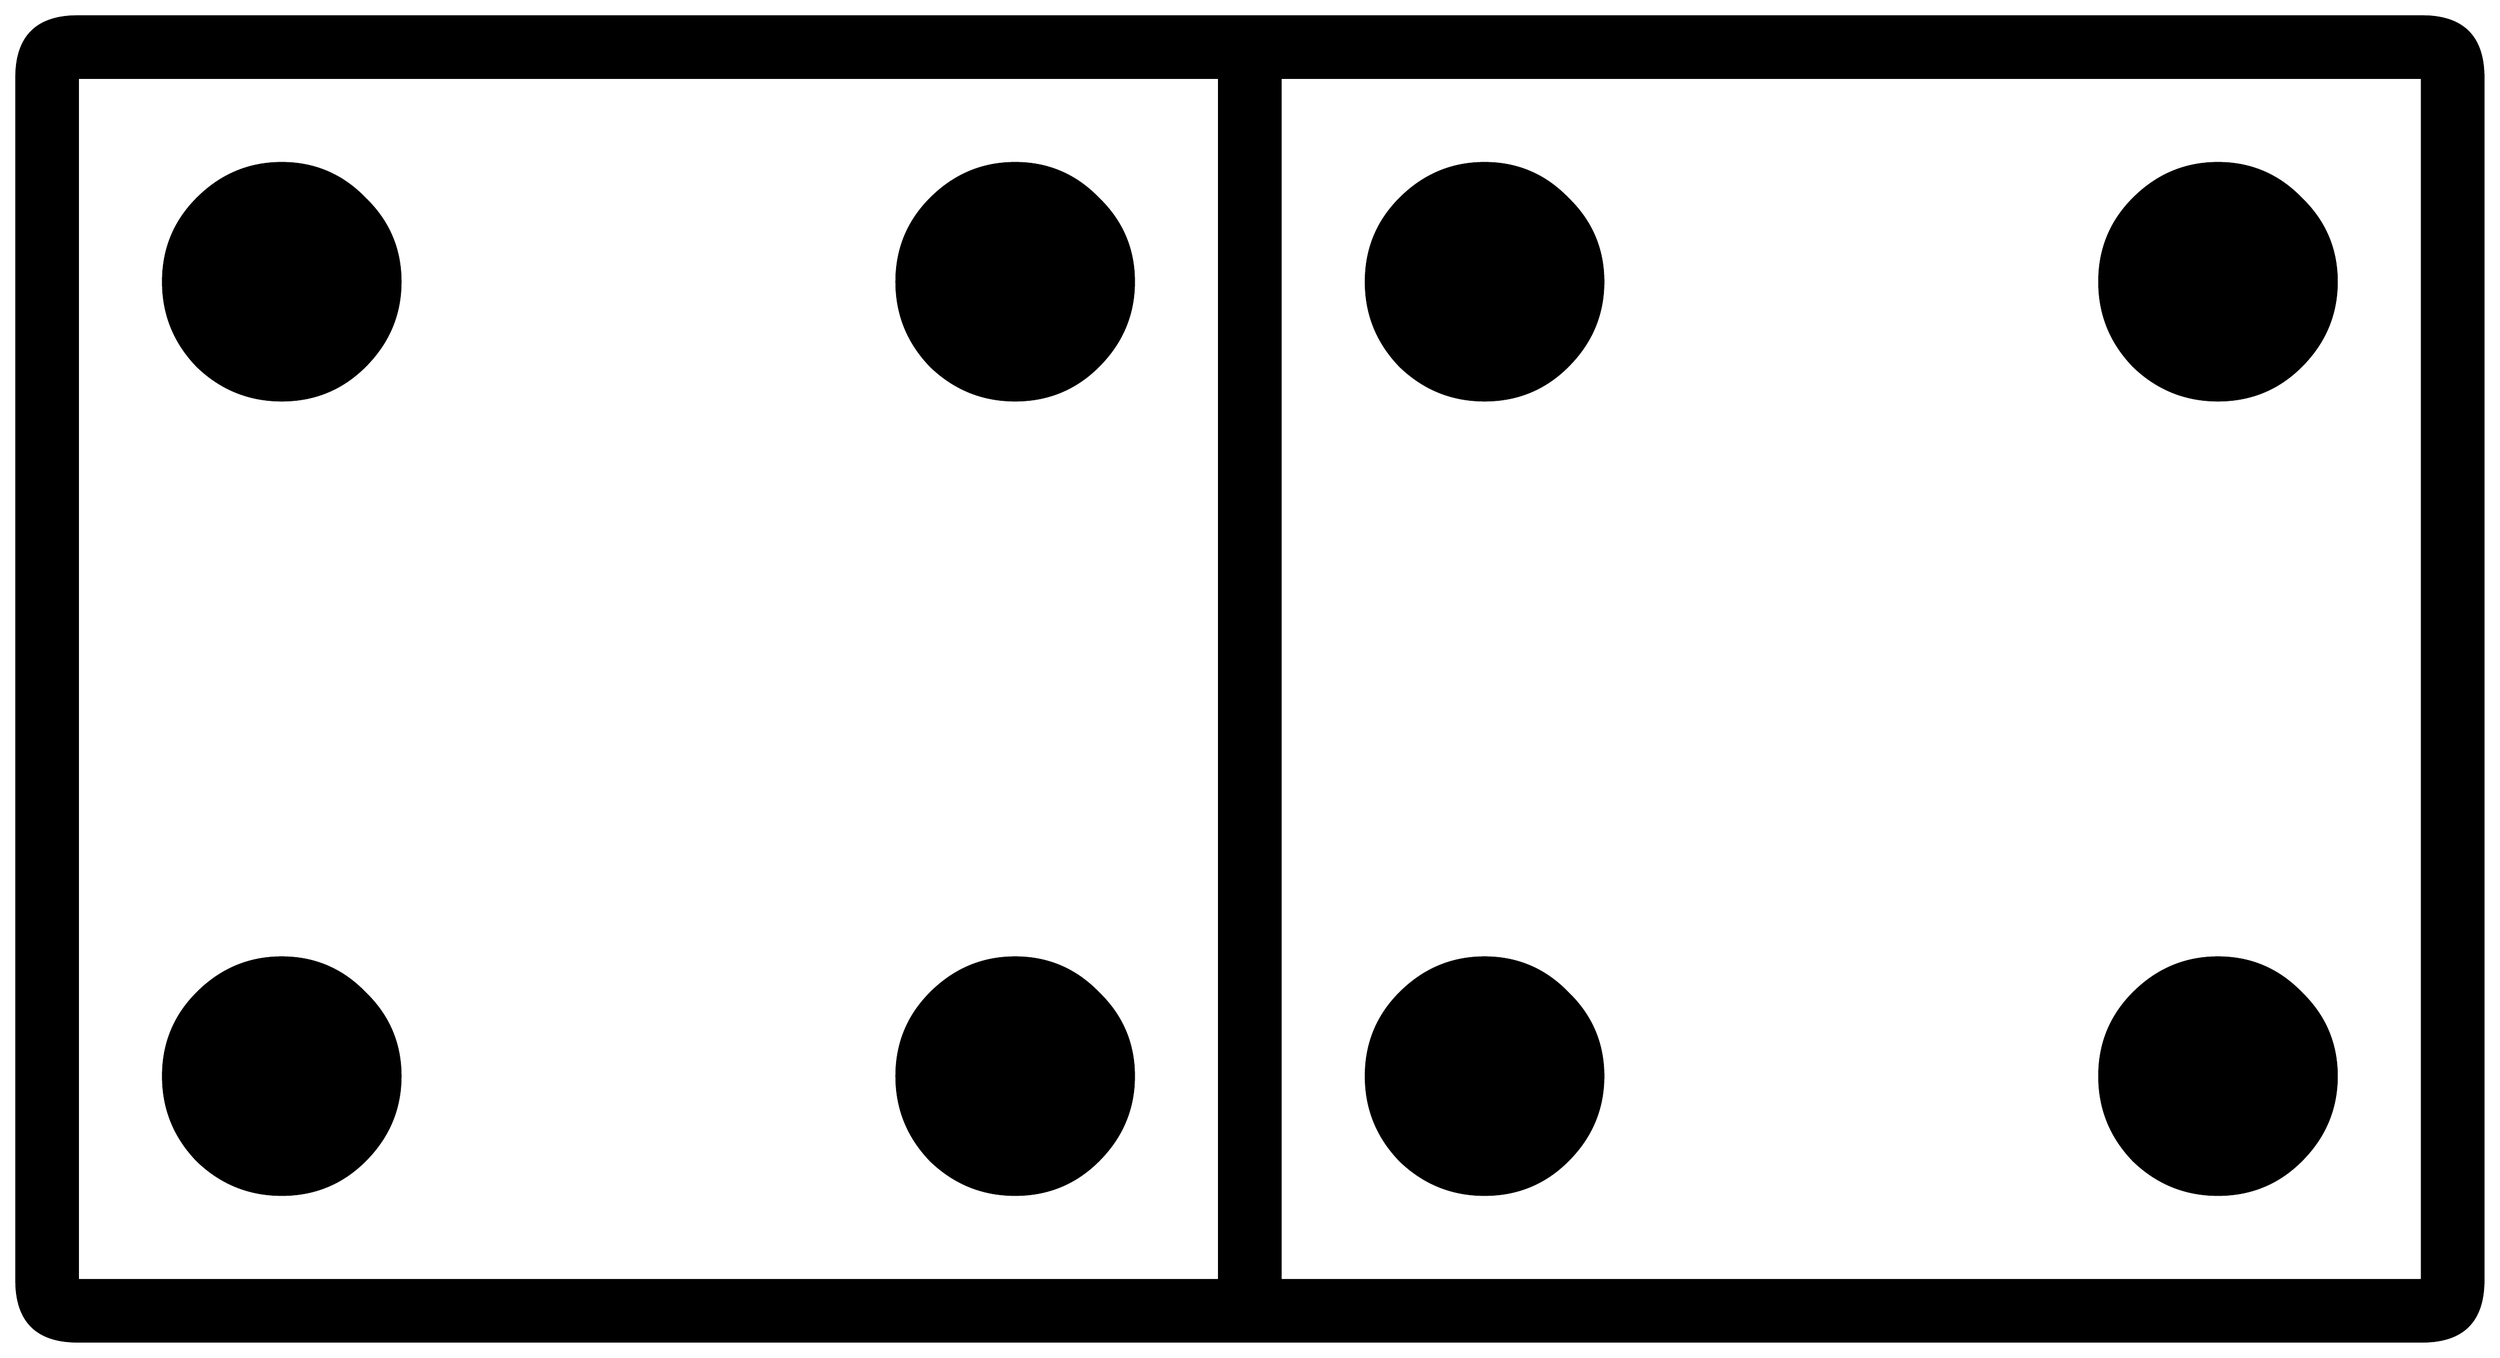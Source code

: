 


\begin{tikzpicture}[y=0.80pt, x=0.80pt, yscale=-1.0, xscale=1.0, inner sep=0pt, outer sep=0pt]
\begin{scope}[shift={(100.0,1706.0)},nonzero rule]
  \path[draw=.,fill=.,line width=1.600pt] (2033.0,-90.0) .. controls
    (2033.0,-56.667) and (2016.333,-40.0) .. (1983.0,-40.0) --
    (65.0,-40.0) .. controls (31.667,-40.0) and (15.0,-56.667) ..
    (15.0,-90.0) -- (15.0,-1074.0) .. controls (15.0,-1107.333)
    and (31.667,-1124.0) .. (65.0,-1124.0) -- (1983.0,-1124.0) ..
    controls (2016.333,-1124.0) and (2033.0,-1107.333) ..
    (2033.0,-1074.0) -- (2033.0,-90.0) -- cycle(1983.0,-90.0) --
    (1983.0,-1074.0) -- (1049.0,-1074.0) -- (1049.0,-90.0) --
    (1983.0,-90.0) -- cycle(999.0,-90.0) -- (999.0,-1074.0) --
    (65.0,-1074.0) -- (65.0,-90.0) -- (999.0,-90.0) --
    cycle(1913.0,-907.0) .. controls (1913.0,-880.333) and
    (1903.333,-857.333) .. (1884.0,-838.0) .. controls
    (1865.333,-819.333) and (1842.667,-810.0) .. (1816.0,-810.0) ..
    controls (1789.333,-810.0) and (1766.333,-819.333) ..
    (1747.0,-838.0) .. controls (1728.333,-857.333) and
    (1719.0,-880.333) .. (1719.0,-907.0) .. controls
    (1719.0,-933.667) and (1728.333,-956.333) .. (1747.0,-975.0) ..
    controls (1766.333,-994.333) and (1789.333,-1004.0) ..
    (1816.0,-1004.0) .. controls (1842.667,-1004.0) and
    (1865.333,-994.333) .. (1884.0,-975.0) .. controls
    (1903.333,-956.333) and (1913.0,-933.667) .. (1913.0,-907.0) --
    cycle(1313.0,-907.0) .. controls (1313.0,-880.333) and
    (1303.333,-857.333) .. (1284.0,-838.0) .. controls
    (1265.333,-819.333) and (1242.667,-810.0) .. (1216.0,-810.0) ..
    controls (1189.333,-810.0) and (1166.333,-819.333) ..
    (1147.0,-838.0) .. controls (1128.333,-857.333) and
    (1119.0,-880.333) .. (1119.0,-907.0) .. controls
    (1119.0,-933.667) and (1128.333,-956.333) .. (1147.0,-975.0) ..
    controls (1166.333,-994.333) and (1189.333,-1004.0) ..
    (1216.0,-1004.0) .. controls (1242.667,-1004.0) and
    (1265.333,-994.333) .. (1284.0,-975.0) .. controls
    (1303.333,-956.333) and (1313.0,-933.667) .. (1313.0,-907.0) --
    cycle(1913.0,-257.0) .. controls (1913.0,-230.333) and
    (1903.333,-207.333) .. (1884.0,-188.0) .. controls
    (1865.333,-169.333) and (1842.667,-160.0) .. (1816.0,-160.0) ..
    controls (1789.333,-160.0) and (1766.333,-169.333) ..
    (1747.0,-188.0) .. controls (1728.333,-207.333) and
    (1719.0,-230.333) .. (1719.0,-257.0) .. controls
    (1719.0,-283.667) and (1728.333,-306.333) .. (1747.0,-325.0) ..
    controls (1766.333,-344.333) and (1789.333,-354.0) ..
    (1816.0,-354.0) .. controls (1842.667,-354.0) and
    (1865.333,-344.333) .. (1884.0,-325.0) .. controls
    (1903.333,-306.333) and (1913.0,-283.667) .. (1913.0,-257.0) --
    cycle(929.0,-907.0) .. controls (929.0,-880.333) and
    (919.333,-857.333) .. (900.0,-838.0) .. controls (881.333,-819.333)
    and (858.667,-810.0) .. (832.0,-810.0) .. controls
    (805.333,-810.0) and (782.333,-819.333) .. (763.0,-838.0) ..
    controls (744.333,-857.333) and (735.0,-880.333) .. (735.0,-907.0)
    .. controls (735.0,-933.667) and (744.333,-956.333) ..
    (763.0,-975.0) .. controls (782.333,-994.333) and
    (805.333,-1004.0) .. (832.0,-1004.0) .. controls
    (858.667,-1004.0) and (881.333,-994.333) .. (900.0,-975.0) ..
    controls (919.333,-956.333) and (929.0,-933.667) .. (929.0,-907.0)
    -- cycle(1313.0,-257.0) .. controls (1313.0,-230.333) and
    (1303.333,-207.333) .. (1284.0,-188.0) .. controls
    (1265.333,-169.333) and (1242.667,-160.0) .. (1216.0,-160.0) ..
    controls (1189.333,-160.0) and (1166.333,-169.333) ..
    (1147.0,-188.0) .. controls (1128.333,-207.333) and
    (1119.0,-230.333) .. (1119.0,-257.0) .. controls
    (1119.0,-283.667) and (1128.333,-306.333) .. (1147.0,-325.0) ..
    controls (1166.333,-344.333) and (1189.333,-354.0) ..
    (1216.0,-354.0) .. controls (1242.667,-354.0) and
    (1265.333,-344.333) .. (1284.0,-325.0) .. controls
    (1303.333,-306.333) and (1313.0,-283.667) .. (1313.0,-257.0) --
    cycle(329.0,-907.0) .. controls (329.0,-880.333) and
    (319.333,-857.333) .. (300.0,-838.0) .. controls (281.333,-819.333)
    and (258.667,-810.0) .. (232.0,-810.0) .. controls
    (205.333,-810.0) and (182.333,-819.333) .. (163.0,-838.0) ..
    controls (144.333,-857.333) and (135.0,-880.333) .. (135.0,-907.0)
    .. controls (135.0,-933.667) and (144.333,-956.333) ..
    (163.0,-975.0) .. controls (182.333,-994.333) and
    (205.333,-1004.0) .. (232.0,-1004.0) .. controls
    (258.667,-1004.0) and (281.333,-994.333) .. (300.0,-975.0) ..
    controls (319.333,-956.333) and (329.0,-933.667) .. (329.0,-907.0)
    -- cycle(929.0,-257.0) .. controls (929.0,-230.333) and
    (919.333,-207.333) .. (900.0,-188.0) .. controls (881.333,-169.333)
    and (858.667,-160.0) .. (832.0,-160.0) .. controls
    (805.333,-160.0) and (782.333,-169.333) .. (763.0,-188.0) ..
    controls (744.333,-207.333) and (735.0,-230.333) .. (735.0,-257.0)
    .. controls (735.0,-283.667) and (744.333,-306.333) ..
    (763.0,-325.0) .. controls (782.333,-344.333) and (805.333,-354.0)
    .. (832.0,-354.0) .. controls (858.667,-354.0) and
    (881.333,-344.333) .. (900.0,-325.0) .. controls (919.333,-306.333)
    and (929.0,-283.667) .. (929.0,-257.0) -- cycle(329.0,-257.0)
    .. controls (329.0,-230.333) and (319.333,-207.333) ..
    (300.0,-188.0) .. controls (281.333,-169.333) and (258.667,-160.0)
    .. (232.0,-160.0) .. controls (205.333,-160.0) and
    (182.333,-169.333) .. (163.0,-188.0) .. controls (144.333,-207.333)
    and (135.0,-230.333) .. (135.0,-257.0) .. controls
    (135.0,-283.667) and (144.333,-306.333) .. (163.0,-325.0) ..
    controls (182.333,-344.333) and (205.333,-354.0) .. (232.0,-354.0)
    .. controls (258.667,-354.0) and (281.333,-344.333) ..
    (300.0,-325.0) .. controls (319.333,-306.333) and (329.0,-283.667)
    .. (329.0,-257.0) -- cycle;
\end{scope}

\end{tikzpicture}

